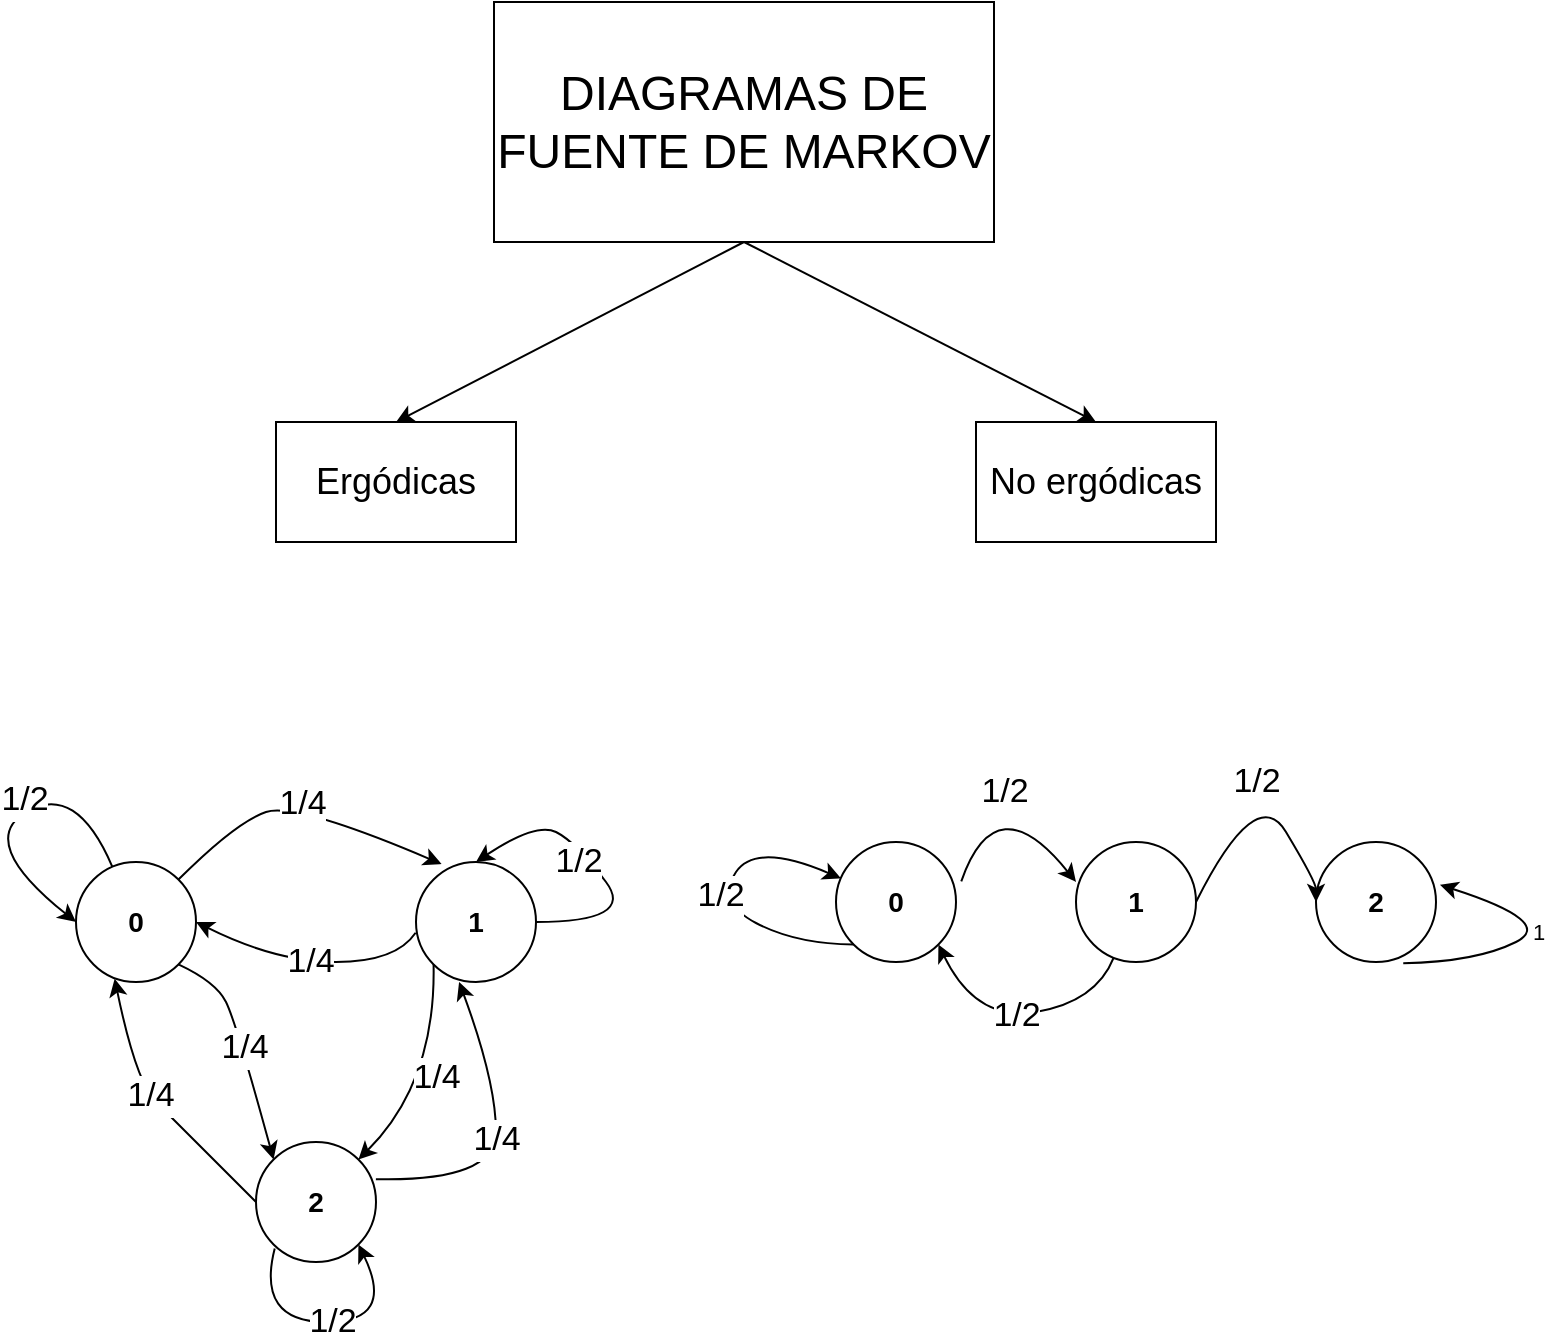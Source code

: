 <mxfile>
    <diagram id="t2J1SJllS312udK5EVP3" name="Página-1">
        <mxGraphModel dx="1148" dy="569" grid="1" gridSize="10" guides="1" tooltips="1" connect="1" arrows="1" fold="1" page="1" pageScale="1" pageWidth="827" pageHeight="1169" math="0" shadow="0">
            <root>
                <mxCell id="0"/>
                <mxCell id="1" parent="0"/>
                <mxCell id="2" value="&lt;font style=&quot;font-size: 24px;&quot;&gt;DIAGRAMAS DE FUENTE DE MARKOV&lt;/font&gt;" style="rounded=0;whiteSpace=wrap;html=1;" vertex="1" parent="1">
                    <mxGeometry x="289" y="30" width="250" height="120" as="geometry"/>
                </mxCell>
                <mxCell id="3" value="" style="endArrow=classic;html=1;exitX=0.5;exitY=1;exitDx=0;exitDy=0;entryX=0.5;entryY=0;entryDx=0;entryDy=0;" edge="1" parent="1" source="2" target="4">
                    <mxGeometry width="50" height="50" relative="1" as="geometry">
                        <mxPoint x="420" y="280" as="sourcePoint"/>
                        <mxPoint x="200" y="240" as="targetPoint"/>
                    </mxGeometry>
                </mxCell>
                <mxCell id="4" value="&lt;font style=&quot;font-size: 18px;&quot;&gt;Ergódicas&lt;/font&gt;" style="rounded=0;whiteSpace=wrap;html=1;" vertex="1" parent="1">
                    <mxGeometry x="180" y="240" width="120" height="60" as="geometry"/>
                </mxCell>
                <mxCell id="6" value="&lt;font style=&quot;font-size: 18px;&quot;&gt;No ergódicas&lt;/font&gt;" style="rounded=0;whiteSpace=wrap;html=1;" vertex="1" parent="1">
                    <mxGeometry x="530" y="240" width="120" height="60" as="geometry"/>
                </mxCell>
                <mxCell id="7" value="" style="endArrow=classic;html=1;entryX=0.5;entryY=0;entryDx=0;entryDy=0;exitX=0.5;exitY=1;exitDx=0;exitDy=0;" edge="1" parent="1" source="2" target="6">
                    <mxGeometry width="50" height="50" relative="1" as="geometry">
                        <mxPoint x="440" y="230" as="sourcePoint"/>
                        <mxPoint x="460" y="-30" as="targetPoint"/>
                    </mxGeometry>
                </mxCell>
                <mxCell id="8" value="&lt;b&gt;&lt;font style=&quot;font-size: 14px;&quot;&gt;0&lt;/font&gt;&lt;/b&gt;" style="ellipse;whiteSpace=wrap;html=1;aspect=fixed;" vertex="1" parent="1">
                    <mxGeometry x="80" y="460" width="60" height="60" as="geometry"/>
                </mxCell>
                <mxCell id="9" value="&lt;b&gt;&lt;font style=&quot;font-size: 14px;&quot;&gt;1&lt;/font&gt;&lt;/b&gt;" style="ellipse;whiteSpace=wrap;html=1;aspect=fixed;" vertex="1" parent="1">
                    <mxGeometry x="250" y="460" width="60" height="60" as="geometry"/>
                </mxCell>
                <mxCell id="10" value="&lt;b&gt;&lt;font style=&quot;font-size: 14px;&quot;&gt;2&lt;/font&gt;&lt;/b&gt;" style="ellipse;whiteSpace=wrap;html=1;aspect=fixed;" vertex="1" parent="1">
                    <mxGeometry x="170" y="600" width="60" height="60" as="geometry"/>
                </mxCell>
                <mxCell id="15" value="" style="curved=1;endArrow=classic;html=1;entryX=0;entryY=0.5;entryDx=0;entryDy=0;" edge="1" parent="1" source="8" target="8">
                    <mxGeometry width="50" height="50" relative="1" as="geometry">
                        <mxPoint x="110" y="439.289" as="sourcePoint"/>
                        <mxPoint x="50" y="490" as="targetPoint"/>
                        <Array as="points">
                            <mxPoint x="80" y="420"/>
                            <mxPoint x="30" y="450"/>
                        </Array>
                    </mxGeometry>
                </mxCell>
                <mxCell id="16" value="&lt;font style=&quot;font-size: 17px;&quot;&gt;1/2&lt;/font&gt;" style="edgeLabel;html=1;align=center;verticalAlign=middle;resizable=0;points=[];" vertex="1" connectable="0" parent="15">
                    <mxGeometry x="-0.131" y="-6" relative="1" as="geometry">
                        <mxPoint as="offset"/>
                    </mxGeometry>
                </mxCell>
                <mxCell id="17" value="" style="curved=1;endArrow=classic;html=1;entryX=0.5;entryY=0;entryDx=0;entryDy=0;" edge="1" parent="1" target="9">
                    <mxGeometry width="50" height="50" relative="1" as="geometry">
                        <mxPoint x="310" y="490" as="sourcePoint"/>
                        <mxPoint x="240" y="430" as="targetPoint"/>
                        <Array as="points">
                            <mxPoint x="360" y="490"/>
                            <mxPoint x="330" y="450"/>
                            <mxPoint x="310" y="440"/>
                        </Array>
                    </mxGeometry>
                </mxCell>
                <mxCell id="18" value="&lt;font style=&quot;font-size: 17px;&quot;&gt;1/2&lt;/font&gt;" style="edgeLabel;html=1;align=center;verticalAlign=middle;resizable=0;points=[];" vertex="1" connectable="0" parent="17">
                    <mxGeometry x="0.145" y="6" relative="1" as="geometry">
                        <mxPoint y="-1" as="offset"/>
                    </mxGeometry>
                </mxCell>
                <mxCell id="25" value="&lt;font style=&quot;font-size: 17px;&quot;&gt;1/2&lt;/font&gt;" style="curved=1;endArrow=classic;html=1;entryX=1;entryY=1;entryDx=0;entryDy=0;exitX=0.156;exitY=0.887;exitDx=0;exitDy=0;exitPerimeter=0;" edge="1" parent="1" source="10" target="10">
                    <mxGeometry width="50" height="50" relative="1" as="geometry">
                        <mxPoint x="180" y="730" as="sourcePoint"/>
                        <mxPoint x="230" y="680" as="targetPoint"/>
                        <Array as="points">
                            <mxPoint x="170" y="690"/>
                            <mxPoint x="240" y="690"/>
                        </Array>
                    </mxGeometry>
                </mxCell>
                <mxCell id="26" value="" style="curved=1;endArrow=classic;html=1;entryX=0.322;entryY=0.972;entryDx=0;entryDy=0;entryPerimeter=0;exitX=0;exitY=0.5;exitDx=0;exitDy=0;" edge="1" parent="1" source="10" target="8">
                    <mxGeometry width="50" height="50" relative="1" as="geometry">
                        <mxPoint x="110" y="610" as="sourcePoint"/>
                        <mxPoint x="160" y="560" as="targetPoint"/>
                        <Array as="points">
                            <mxPoint x="130" y="590"/>
                            <mxPoint x="110" y="570"/>
                        </Array>
                    </mxGeometry>
                </mxCell>
                <mxCell id="27" value="&lt;font style=&quot;font-size: 17px;&quot;&gt;1/4&lt;/font&gt;" style="edgeLabel;html=1;align=center;verticalAlign=middle;resizable=0;points=[];" vertex="1" connectable="0" parent="26">
                    <mxGeometry x="0.089" relative="1" as="geometry">
                        <mxPoint as="offset"/>
                    </mxGeometry>
                </mxCell>
                <mxCell id="28" value="&lt;font style=&quot;font-size: 17px;&quot;&gt;1/4&lt;/font&gt;" style="curved=1;endArrow=classic;html=1;exitX=1;exitY=1;exitDx=0;exitDy=0;entryX=0;entryY=0;entryDx=0;entryDy=0;" edge="1" parent="1" source="8" target="10">
                    <mxGeometry width="50" height="50" relative="1" as="geometry">
                        <mxPoint x="150" y="570" as="sourcePoint"/>
                        <mxPoint x="200" y="520" as="targetPoint"/>
                        <Array as="points">
                            <mxPoint x="150" y="520"/>
                            <mxPoint x="160" y="540"/>
                        </Array>
                    </mxGeometry>
                </mxCell>
                <mxCell id="29" value="&lt;font style=&quot;font-size: 17px;&quot;&gt;1/4&lt;/font&gt;" style="curved=1;endArrow=classic;html=1;exitX=0.999;exitY=0.31;exitDx=0;exitDy=0;exitPerimeter=0;entryX=0.359;entryY=0.999;entryDx=0;entryDy=0;entryPerimeter=0;" edge="1" parent="1" source="10" target="9">
                    <mxGeometry width="50" height="50" relative="1" as="geometry">
                        <mxPoint x="240" y="620" as="sourcePoint"/>
                        <mxPoint x="290" y="570" as="targetPoint"/>
                        <Array as="points">
                            <mxPoint x="290" y="620"/>
                            <mxPoint x="290" y="570"/>
                        </Array>
                    </mxGeometry>
                </mxCell>
                <mxCell id="30" value="&lt;font style=&quot;font-size: 17px;&quot;&gt;1/4&lt;/font&gt;" style="curved=1;endArrow=classic;html=1;entryX=1;entryY=0;entryDx=0;entryDy=0;exitX=0;exitY=1;exitDx=0;exitDy=0;" edge="1" parent="1" source="9" target="10">
                    <mxGeometry width="50" height="50" relative="1" as="geometry">
                        <mxPoint x="190" y="560" as="sourcePoint"/>
                        <mxPoint x="240" y="510" as="targetPoint"/>
                        <Array as="points">
                            <mxPoint x="260" y="570"/>
                        </Array>
                    </mxGeometry>
                </mxCell>
                <mxCell id="31" value="&lt;font style=&quot;font-size: 17px;&quot;&gt;1/4&lt;/font&gt;" style="curved=1;endArrow=classic;html=1;entryX=0.213;entryY=0.017;entryDx=0;entryDy=0;entryPerimeter=0;exitX=1;exitY=0;exitDx=0;exitDy=0;" edge="1" parent="1" source="8" target="9">
                    <mxGeometry width="50" height="50" relative="1" as="geometry">
                        <mxPoint x="150" y="440" as="sourcePoint"/>
                        <mxPoint x="200" y="390" as="targetPoint"/>
                        <Array as="points">
                            <mxPoint x="160" y="440"/>
                            <mxPoint x="190" y="430"/>
                        </Array>
                    </mxGeometry>
                </mxCell>
                <mxCell id="32" value="&lt;font style=&quot;font-size: 17px;&quot;&gt;1/4&lt;/font&gt;" style="curved=1;endArrow=classic;html=1;entryX=1;entryY=0.5;entryDx=0;entryDy=0;exitX=-0.003;exitY=0.59;exitDx=0;exitDy=0;exitPerimeter=0;" edge="1" parent="1" source="9" target="8">
                    <mxGeometry width="50" height="50" relative="1" as="geometry">
                        <mxPoint x="190" y="510" as="sourcePoint"/>
                        <mxPoint x="240" y="460" as="targetPoint"/>
                        <Array as="points">
                            <mxPoint x="240" y="510"/>
                            <mxPoint x="180" y="510"/>
                        </Array>
                    </mxGeometry>
                </mxCell>
                <mxCell id="34" value="&lt;b&gt;&lt;font style=&quot;font-size: 14px;&quot;&gt;0&lt;/font&gt;&lt;/b&gt;" style="ellipse;whiteSpace=wrap;html=1;aspect=fixed;" vertex="1" parent="1">
                    <mxGeometry x="460" y="450" width="60" height="60" as="geometry"/>
                </mxCell>
                <mxCell id="35" value="&lt;b&gt;&lt;font style=&quot;font-size: 14px;&quot;&gt;1&lt;/font&gt;&lt;/b&gt;" style="ellipse;whiteSpace=wrap;html=1;aspect=fixed;" vertex="1" parent="1">
                    <mxGeometry x="580" y="450" width="60" height="60" as="geometry"/>
                </mxCell>
                <mxCell id="36" value="&lt;b&gt;&lt;font style=&quot;font-size: 14px;&quot;&gt;2&lt;/font&gt;&lt;/b&gt;" style="ellipse;whiteSpace=wrap;html=1;aspect=fixed;" vertex="1" parent="1">
                    <mxGeometry x="700" y="450" width="60" height="60" as="geometry"/>
                </mxCell>
                <mxCell id="37" value="&lt;font style=&quot;font-size: 17px;&quot;&gt;1/2&lt;/font&gt;" style="curved=1;endArrow=classic;html=1;exitX=0;exitY=1;exitDx=0;exitDy=0;" edge="1" parent="1" source="34" target="34">
                    <mxGeometry width="50" height="50" relative="1" as="geometry">
                        <mxPoint x="410" y="480" as="sourcePoint"/>
                        <mxPoint x="460" y="430" as="targetPoint"/>
                        <Array as="points">
                            <mxPoint x="440" y="501"/>
                            <mxPoint x="400" y="480"/>
                            <mxPoint x="420" y="450"/>
                        </Array>
                    </mxGeometry>
                </mxCell>
                <mxCell id="38" value="&lt;font style=&quot;font-size: 17px;&quot;&gt;1/2&lt;/font&gt;" style="curved=1;endArrow=classic;html=1;entryX=0;entryY=0.333;entryDx=0;entryDy=0;entryPerimeter=0;exitX=1.044;exitY=0.328;exitDx=0;exitDy=0;exitPerimeter=0;" edge="1" parent="1" source="34" target="35">
                    <mxGeometry width="50" height="50" relative="1" as="geometry">
                        <mxPoint x="500" y="580" as="sourcePoint"/>
                        <mxPoint x="550" y="530" as="targetPoint"/>
                        <Array as="points">
                            <mxPoint x="540" y="420"/>
                        </Array>
                    </mxGeometry>
                </mxCell>
                <mxCell id="39" value="&lt;font style=&quot;font-size: 17px;&quot;&gt;1/2&lt;/font&gt;" style="curved=1;endArrow=classic;html=1;entryX=1;entryY=1;entryDx=0;entryDy=0;" edge="1" parent="1" source="35" target="34">
                    <mxGeometry width="50" height="50" relative="1" as="geometry">
                        <mxPoint x="530" y="600" as="sourcePoint"/>
                        <mxPoint x="580" y="550" as="targetPoint"/>
                        <Array as="points">
                            <mxPoint x="590" y="530"/>
                            <mxPoint x="530" y="540"/>
                        </Array>
                    </mxGeometry>
                </mxCell>
                <mxCell id="40" value="&lt;font style=&quot;font-size: 17px;&quot;&gt;1/2&lt;/font&gt;" style="curved=1;endArrow=classic;html=1;entryX=0;entryY=0.5;entryDx=0;entryDy=0;exitX=1;exitY=0.5;exitDx=0;exitDy=0;" edge="1" parent="1" source="35" target="36">
                    <mxGeometry width="50" height="50" relative="1" as="geometry">
                        <mxPoint x="640" y="570" as="sourcePoint"/>
                        <mxPoint x="690" y="520" as="targetPoint"/>
                        <Array as="points">
                            <mxPoint x="670" y="420"/>
                            <mxPoint x="700" y="470"/>
                        </Array>
                    </mxGeometry>
                </mxCell>
                <mxCell id="41" value="1" style="curved=1;endArrow=classic;html=1;exitX=0.727;exitY=1.01;exitDx=0;exitDy=0;exitPerimeter=0;entryX=1.033;entryY=0.357;entryDx=0;entryDy=0;entryPerimeter=0;" edge="1" parent="1" source="36" target="36">
                    <mxGeometry width="50" height="50" relative="1" as="geometry">
                        <mxPoint x="760" y="590" as="sourcePoint"/>
                        <mxPoint x="810" y="540" as="targetPoint"/>
                        <Array as="points">
                            <mxPoint x="780" y="510"/>
                            <mxPoint x="820" y="490"/>
                        </Array>
                    </mxGeometry>
                </mxCell>
            </root>
        </mxGraphModel>
    </diagram>
</mxfile>